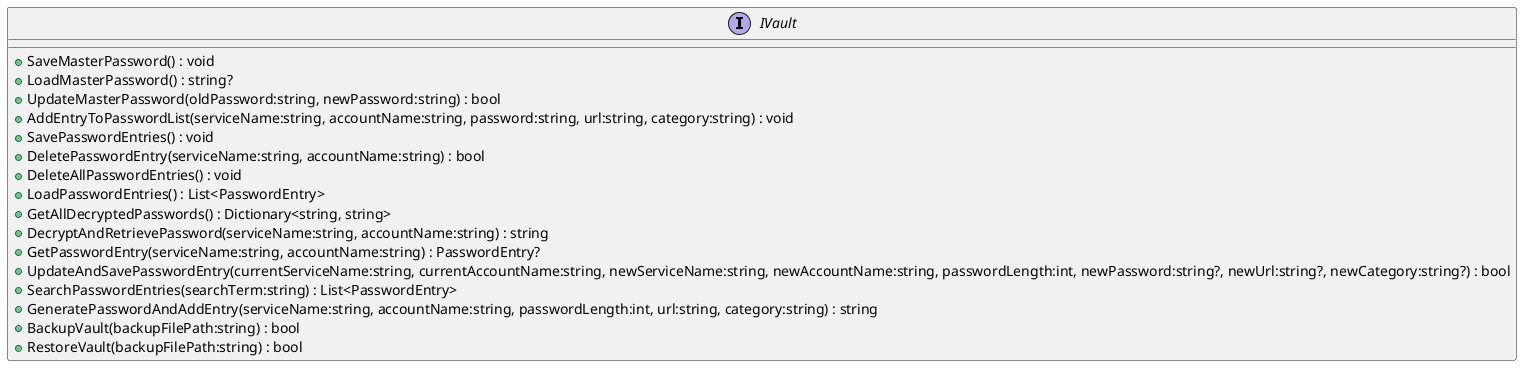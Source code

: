 @startuml
interface IVault {
    + SaveMasterPassword() : void
    + LoadMasterPassword() : string?
    + UpdateMasterPassword(oldPassword:string, newPassword:string) : bool
    + AddEntryToPasswordList(serviceName:string, accountName:string, password:string, url:string, category:string) : void
    + SavePasswordEntries() : void
    + DeletePasswordEntry(serviceName:string, accountName:string) : bool
    + DeleteAllPasswordEntries() : void
    + LoadPasswordEntries() : List<PasswordEntry>
    + GetAllDecryptedPasswords() : Dictionary<string, string>
    + DecryptAndRetrievePassword(serviceName:string, accountName:string) : string
    + GetPasswordEntry(serviceName:string, accountName:string) : PasswordEntry?
    + UpdateAndSavePasswordEntry(currentServiceName:string, currentAccountName:string, newServiceName:string, newAccountName:string, passwordLength:int, newPassword:string?, newUrl:string?, newCategory:string?) : bool
    + SearchPasswordEntries(searchTerm:string) : List<PasswordEntry>
    + GeneratePasswordAndAddEntry(serviceName:string, accountName:string, passwordLength:int, url:string, category:string) : string
    + BackupVault(backupFilePath:string) : bool
    + RestoreVault(backupFilePath:string) : bool
}
@enduml
